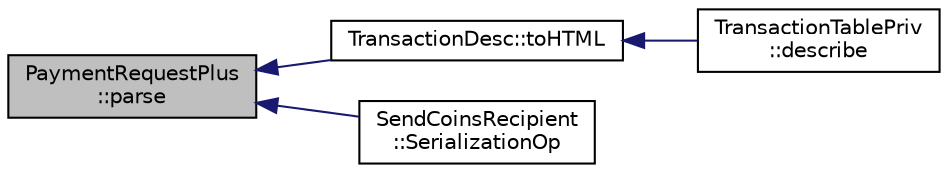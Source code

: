 digraph "PaymentRequestPlus::parse"
{
  edge [fontname="Helvetica",fontsize="10",labelfontname="Helvetica",labelfontsize="10"];
  node [fontname="Helvetica",fontsize="10",shape=record];
  rankdir="LR";
  Node54 [label="PaymentRequestPlus\l::parse",height=0.2,width=0.4,color="black", fillcolor="grey75", style="filled", fontcolor="black"];
  Node54 -> Node55 [dir="back",color="midnightblue",fontsize="10",style="solid",fontname="Helvetica"];
  Node55 [label="TransactionDesc::toHTML",height=0.2,width=0.4,color="black", fillcolor="white", style="filled",URL="$class_transaction_desc.html#ab7c9dbb2048aae121dd9d75df86e64f4"];
  Node55 -> Node56 [dir="back",color="midnightblue",fontsize="10",style="solid",fontname="Helvetica"];
  Node56 [label="TransactionTablePriv\l::describe",height=0.2,width=0.4,color="black", fillcolor="white", style="filled",URL="$class_transaction_table_priv.html#ab08d44e16bf6dd95b5b83959b3013780"];
  Node54 -> Node57 [dir="back",color="midnightblue",fontsize="10",style="solid",fontname="Helvetica"];
  Node57 [label="SendCoinsRecipient\l::SerializationOp",height=0.2,width=0.4,color="black", fillcolor="white", style="filled",URL="$class_send_coins_recipient.html#ac38f39acb9c37ccd824eb4587c94da85"];
}
